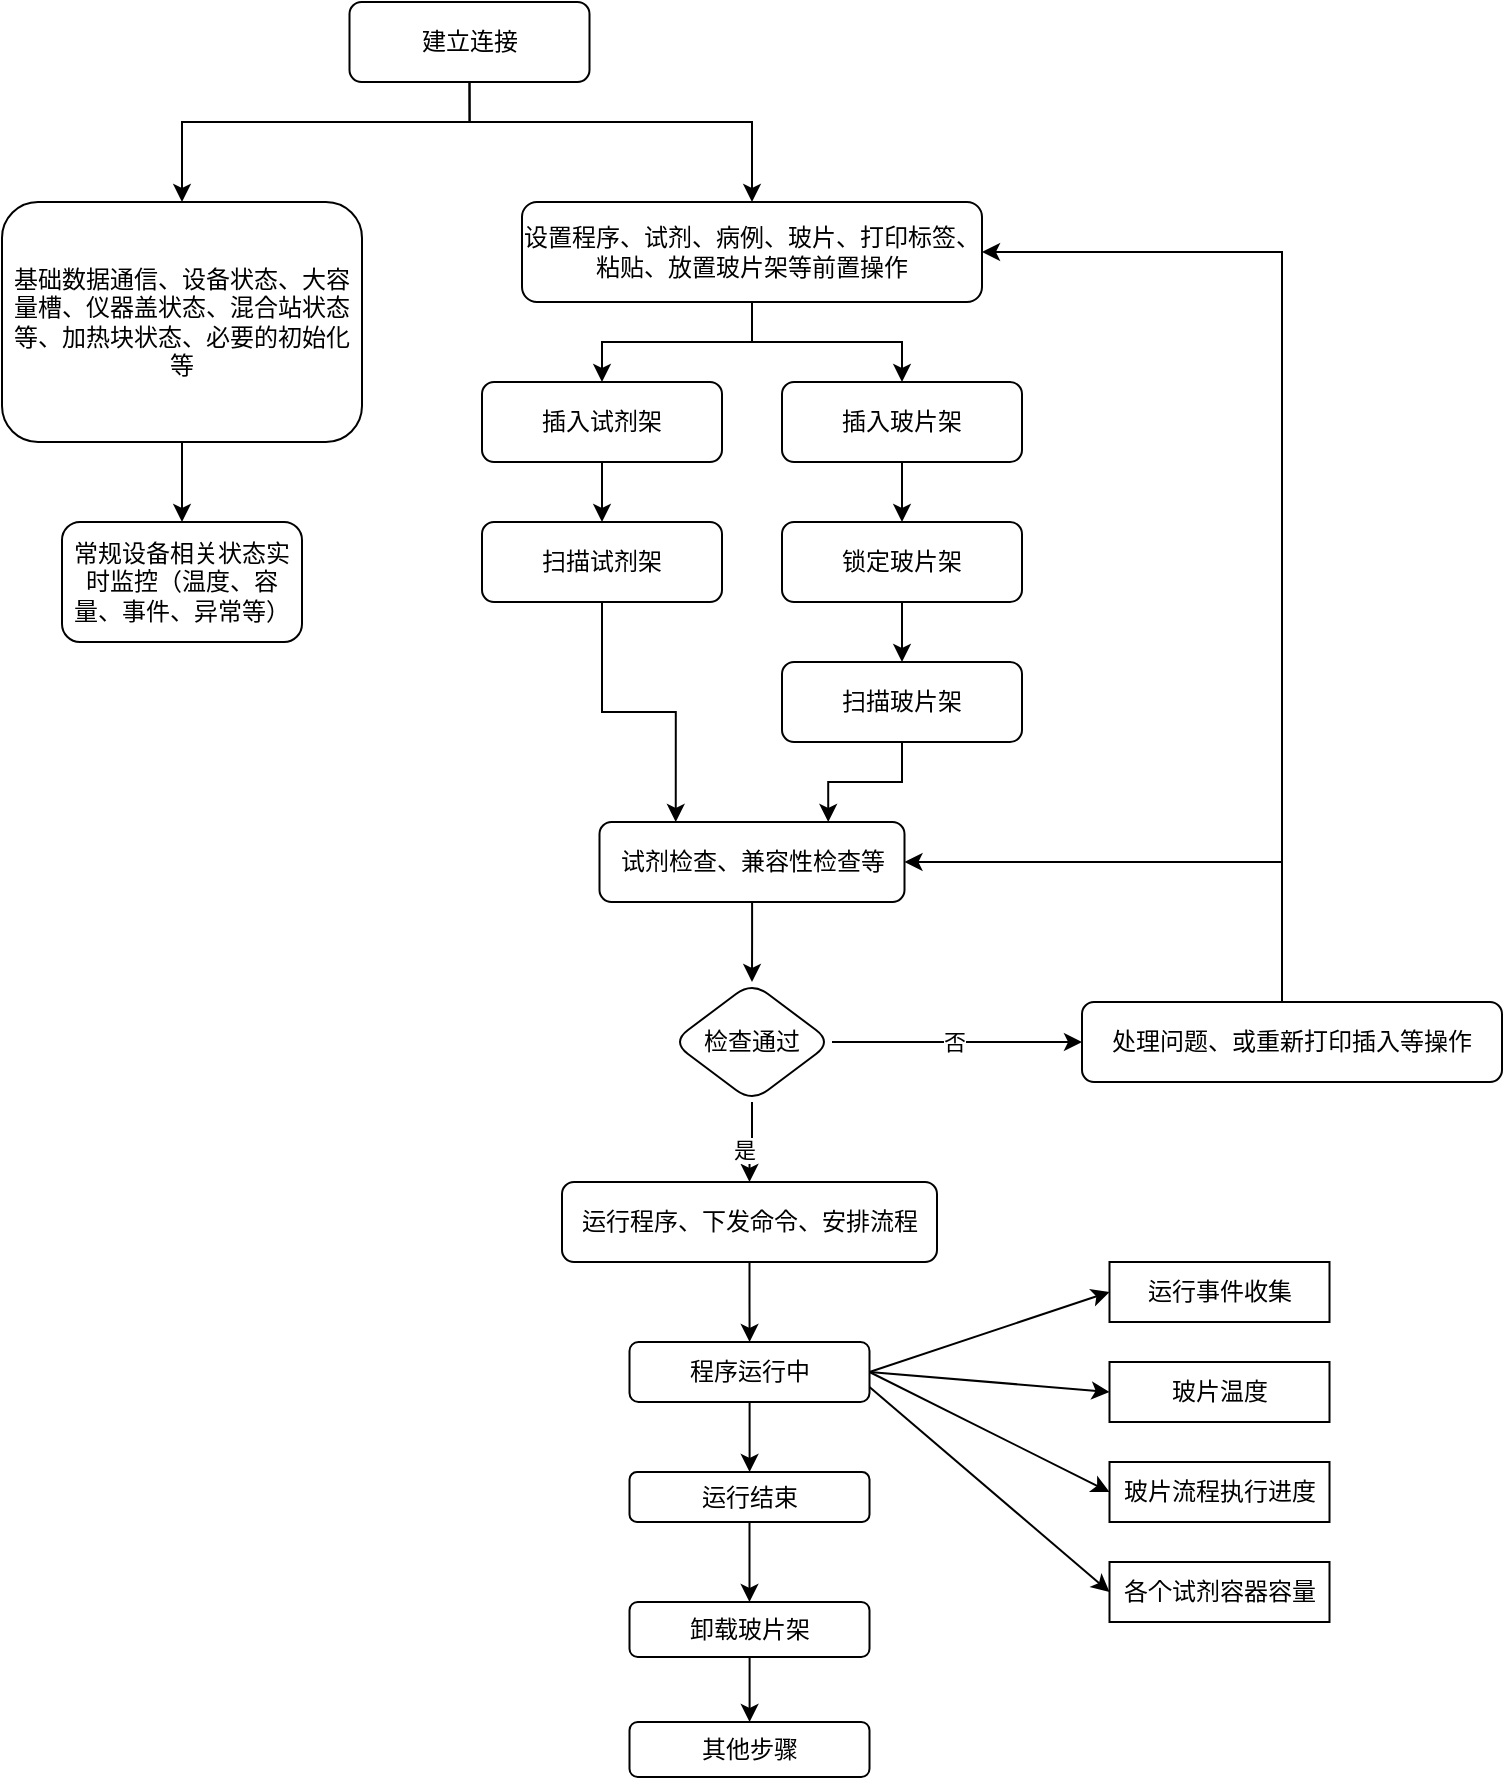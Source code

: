 <mxfile version="24.8.0">
  <diagram id="C5RBs43oDa-KdzZeNtuy" name="Page-1">
    <mxGraphModel dx="1434" dy="746" grid="1" gridSize="10" guides="1" tooltips="1" connect="1" arrows="1" fold="1" page="1" pageScale="1" pageWidth="827" pageHeight="1169" math="0" shadow="0">
      <root>
        <mxCell id="WIyWlLk6GJQsqaUBKTNV-0" />
        <mxCell id="WIyWlLk6GJQsqaUBKTNV-1" parent="WIyWlLk6GJQsqaUBKTNV-0" />
        <mxCell id="mCpJwtPp_-HUknpi7rln-1" value="" style="edgeStyle=orthogonalEdgeStyle;rounded=0;orthogonalLoop=1;jettySize=auto;html=1;" edge="1" parent="WIyWlLk6GJQsqaUBKTNV-1" source="WIyWlLk6GJQsqaUBKTNV-3" target="mCpJwtPp_-HUknpi7rln-0">
          <mxGeometry relative="1" as="geometry" />
        </mxCell>
        <mxCell id="mCpJwtPp_-HUknpi7rln-8" style="edgeStyle=orthogonalEdgeStyle;rounded=0;orthogonalLoop=1;jettySize=auto;html=1;" edge="1" parent="WIyWlLk6GJQsqaUBKTNV-1" source="WIyWlLk6GJQsqaUBKTNV-3" target="mCpJwtPp_-HUknpi7rln-3">
          <mxGeometry relative="1" as="geometry" />
        </mxCell>
        <mxCell id="WIyWlLk6GJQsqaUBKTNV-3" value="设置程序、试剂、病例、玻片、打印标签、粘贴、放置玻片架等前置操作" style="rounded=1;whiteSpace=wrap;html=1;fontSize=12;glass=0;strokeWidth=1;shadow=0;" parent="WIyWlLk6GJQsqaUBKTNV-1" vertex="1">
          <mxGeometry x="310" y="130" width="230" height="50" as="geometry" />
        </mxCell>
        <mxCell id="mCpJwtPp_-HUknpi7rln-26" style="edgeStyle=orthogonalEdgeStyle;rounded=0;orthogonalLoop=1;jettySize=auto;html=1;entryX=0.25;entryY=0;entryDx=0;entryDy=0;" edge="1" parent="WIyWlLk6GJQsqaUBKTNV-1" source="WIyWlLk6GJQsqaUBKTNV-11" target="mCpJwtPp_-HUknpi7rln-25">
          <mxGeometry relative="1" as="geometry" />
        </mxCell>
        <mxCell id="WIyWlLk6GJQsqaUBKTNV-11" value="扫描试剂架" style="rounded=1;whiteSpace=wrap;html=1;fontSize=12;glass=0;strokeWidth=1;shadow=0;" parent="WIyWlLk6GJQsqaUBKTNV-1" vertex="1">
          <mxGeometry x="290" y="290" width="120" height="40" as="geometry" />
        </mxCell>
        <mxCell id="mCpJwtPp_-HUknpi7rln-9" style="edgeStyle=orthogonalEdgeStyle;rounded=0;orthogonalLoop=1;jettySize=auto;html=1;entryX=0.5;entryY=0;entryDx=0;entryDy=0;" edge="1" parent="WIyWlLk6GJQsqaUBKTNV-1" source="mCpJwtPp_-HUknpi7rln-0" target="mCpJwtPp_-HUknpi7rln-7">
          <mxGeometry relative="1" as="geometry" />
        </mxCell>
        <mxCell id="mCpJwtPp_-HUknpi7rln-0" value="插入玻片架" style="whiteSpace=wrap;html=1;rounded=1;glass=0;strokeWidth=1;shadow=0;" vertex="1" parent="WIyWlLk6GJQsqaUBKTNV-1">
          <mxGeometry x="440" y="220" width="120" height="40" as="geometry" />
        </mxCell>
        <mxCell id="mCpJwtPp_-HUknpi7rln-5" value="" style="edgeStyle=orthogonalEdgeStyle;rounded=0;orthogonalLoop=1;jettySize=auto;html=1;" edge="1" parent="WIyWlLk6GJQsqaUBKTNV-1" source="mCpJwtPp_-HUknpi7rln-3" target="WIyWlLk6GJQsqaUBKTNV-11">
          <mxGeometry relative="1" as="geometry" />
        </mxCell>
        <mxCell id="mCpJwtPp_-HUknpi7rln-3" value="插入试剂架" style="whiteSpace=wrap;html=1;rounded=1;glass=0;strokeWidth=1;shadow=0;" vertex="1" parent="WIyWlLk6GJQsqaUBKTNV-1">
          <mxGeometry x="290" y="220" width="120" height="40" as="geometry" />
        </mxCell>
        <mxCell id="mCpJwtPp_-HUknpi7rln-12" style="edgeStyle=orthogonalEdgeStyle;rounded=0;orthogonalLoop=1;jettySize=auto;html=1;entryX=0.5;entryY=0;entryDx=0;entryDy=0;" edge="1" parent="WIyWlLk6GJQsqaUBKTNV-1" source="mCpJwtPp_-HUknpi7rln-7" target="mCpJwtPp_-HUknpi7rln-10">
          <mxGeometry relative="1" as="geometry">
            <mxPoint x="500" y="380" as="targetPoint" />
          </mxGeometry>
        </mxCell>
        <mxCell id="mCpJwtPp_-HUknpi7rln-7" value="锁定玻片架" style="whiteSpace=wrap;html=1;rounded=1;glass=0;strokeWidth=1;shadow=0;" vertex="1" parent="WIyWlLk6GJQsqaUBKTNV-1">
          <mxGeometry x="440" y="290" width="120" height="40" as="geometry" />
        </mxCell>
        <mxCell id="mCpJwtPp_-HUknpi7rln-27" style="edgeStyle=orthogonalEdgeStyle;rounded=0;orthogonalLoop=1;jettySize=auto;html=1;entryX=0.75;entryY=0;entryDx=0;entryDy=0;" edge="1" parent="WIyWlLk6GJQsqaUBKTNV-1" source="mCpJwtPp_-HUknpi7rln-10" target="mCpJwtPp_-HUknpi7rln-25">
          <mxGeometry relative="1" as="geometry" />
        </mxCell>
        <mxCell id="mCpJwtPp_-HUknpi7rln-10" value="扫描玻片架" style="rounded=1;whiteSpace=wrap;html=1;fontSize=12;glass=0;strokeWidth=1;shadow=0;" vertex="1" parent="WIyWlLk6GJQsqaUBKTNV-1">
          <mxGeometry x="440" y="360" width="120" height="40" as="geometry" />
        </mxCell>
        <mxCell id="mCpJwtPp_-HUknpi7rln-37" value="" style="edgeStyle=orthogonalEdgeStyle;rounded=0;orthogonalLoop=1;jettySize=auto;html=1;" edge="1" parent="WIyWlLk6GJQsqaUBKTNV-1" source="mCpJwtPp_-HUknpi7rln-21" target="mCpJwtPp_-HUknpi7rln-36">
          <mxGeometry relative="1" as="geometry" />
        </mxCell>
        <mxCell id="mCpJwtPp_-HUknpi7rln-21" value="运行程序、下发命令、安排流程" style="rounded=1;whiteSpace=wrap;html=1;fontSize=12;glass=0;strokeWidth=1;shadow=0;" vertex="1" parent="WIyWlLk6GJQsqaUBKTNV-1">
          <mxGeometry x="330" y="620" width="187.5" height="40" as="geometry" />
        </mxCell>
        <mxCell id="mCpJwtPp_-HUknpi7rln-24" style="edgeStyle=orthogonalEdgeStyle;rounded=0;orthogonalLoop=1;jettySize=auto;html=1;entryX=0.5;entryY=0;entryDx=0;entryDy=0;" edge="1" parent="WIyWlLk6GJQsqaUBKTNV-1" source="mCpJwtPp_-HUknpi7rln-22" target="mCpJwtPp_-HUknpi7rln-21">
          <mxGeometry relative="1" as="geometry" />
        </mxCell>
        <mxCell id="mCpJwtPp_-HUknpi7rln-31" value="是" style="edgeLabel;html=1;align=center;verticalAlign=middle;resizable=0;points=[];" vertex="1" connectable="0" parent="mCpJwtPp_-HUknpi7rln-24">
          <mxGeometry x="0.2" y="-3" relative="1" as="geometry">
            <mxPoint as="offset" />
          </mxGeometry>
        </mxCell>
        <mxCell id="mCpJwtPp_-HUknpi7rln-33" style="edgeStyle=orthogonalEdgeStyle;rounded=0;orthogonalLoop=1;jettySize=auto;html=1;entryX=0;entryY=0.5;entryDx=0;entryDy=0;" edge="1" parent="WIyWlLk6GJQsqaUBKTNV-1" source="mCpJwtPp_-HUknpi7rln-22" target="mCpJwtPp_-HUknpi7rln-32">
          <mxGeometry relative="1" as="geometry" />
        </mxCell>
        <mxCell id="mCpJwtPp_-HUknpi7rln-58" value="否" style="edgeLabel;html=1;align=center;verticalAlign=middle;resizable=0;points=[];" vertex="1" connectable="0" parent="mCpJwtPp_-HUknpi7rln-33">
          <mxGeometry x="-0.024" relative="1" as="geometry">
            <mxPoint as="offset" />
          </mxGeometry>
        </mxCell>
        <mxCell id="mCpJwtPp_-HUknpi7rln-22" value="检查通过" style="rhombus;whiteSpace=wrap;html=1;rounded=1;glass=0;strokeWidth=1;shadow=0;" vertex="1" parent="WIyWlLk6GJQsqaUBKTNV-1">
          <mxGeometry x="385" y="520" width="80" height="60" as="geometry" />
        </mxCell>
        <mxCell id="mCpJwtPp_-HUknpi7rln-28" value="" style="edgeStyle=orthogonalEdgeStyle;rounded=0;orthogonalLoop=1;jettySize=auto;html=1;" edge="1" parent="WIyWlLk6GJQsqaUBKTNV-1" source="mCpJwtPp_-HUknpi7rln-25" target="mCpJwtPp_-HUknpi7rln-22">
          <mxGeometry relative="1" as="geometry" />
        </mxCell>
        <mxCell id="mCpJwtPp_-HUknpi7rln-25" value="试剂检查、兼容性检查等" style="rounded=1;whiteSpace=wrap;html=1;fontSize=12;glass=0;strokeWidth=1;shadow=0;" vertex="1" parent="WIyWlLk6GJQsqaUBKTNV-1">
          <mxGeometry x="348.75" y="440" width="152.5" height="40" as="geometry" />
        </mxCell>
        <mxCell id="mCpJwtPp_-HUknpi7rln-34" style="edgeStyle=orthogonalEdgeStyle;rounded=0;orthogonalLoop=1;jettySize=auto;html=1;entryX=1;entryY=0.5;entryDx=0;entryDy=0;" edge="1" parent="WIyWlLk6GJQsqaUBKTNV-1" source="mCpJwtPp_-HUknpi7rln-32" target="WIyWlLk6GJQsqaUBKTNV-3">
          <mxGeometry relative="1" as="geometry">
            <Array as="points">
              <mxPoint x="690" y="155" />
            </Array>
          </mxGeometry>
        </mxCell>
        <mxCell id="mCpJwtPp_-HUknpi7rln-35" style="edgeStyle=orthogonalEdgeStyle;rounded=0;orthogonalLoop=1;jettySize=auto;html=1;entryX=1;entryY=0.5;entryDx=0;entryDy=0;" edge="1" parent="WIyWlLk6GJQsqaUBKTNV-1" source="mCpJwtPp_-HUknpi7rln-32" target="mCpJwtPp_-HUknpi7rln-25">
          <mxGeometry relative="1" as="geometry">
            <Array as="points">
              <mxPoint x="690" y="460" />
            </Array>
          </mxGeometry>
        </mxCell>
        <mxCell id="mCpJwtPp_-HUknpi7rln-32" value="处理问题、或重新打印插入等操作" style="rounded=1;whiteSpace=wrap;html=1;fontSize=12;glass=0;strokeWidth=1;shadow=0;" vertex="1" parent="WIyWlLk6GJQsqaUBKTNV-1">
          <mxGeometry x="590" y="530" width="210" height="40" as="geometry" />
        </mxCell>
        <mxCell id="mCpJwtPp_-HUknpi7rln-45" value="" style="edgeStyle=orthogonalEdgeStyle;rounded=0;orthogonalLoop=1;jettySize=auto;html=1;" edge="1" parent="WIyWlLk6GJQsqaUBKTNV-1" source="mCpJwtPp_-HUknpi7rln-36" target="mCpJwtPp_-HUknpi7rln-44">
          <mxGeometry relative="1" as="geometry" />
        </mxCell>
        <mxCell id="mCpJwtPp_-HUknpi7rln-36" value="程序运行中" style="rounded=1;whiteSpace=wrap;html=1;fontSize=12;glass=0;strokeWidth=1;shadow=0;" vertex="1" parent="WIyWlLk6GJQsqaUBKTNV-1">
          <mxGeometry x="363.75" y="700" width="120" height="30" as="geometry" />
        </mxCell>
        <mxCell id="mCpJwtPp_-HUknpi7rln-38" value="运行事件收集" style="rounded=0;whiteSpace=wrap;html=1;" vertex="1" parent="WIyWlLk6GJQsqaUBKTNV-1">
          <mxGeometry x="603.75" y="660" width="110" height="30" as="geometry" />
        </mxCell>
        <mxCell id="mCpJwtPp_-HUknpi7rln-39" value="玻片温度" style="rounded=0;whiteSpace=wrap;html=1;" vertex="1" parent="WIyWlLk6GJQsqaUBKTNV-1">
          <mxGeometry x="603.75" y="710" width="110" height="30" as="geometry" />
        </mxCell>
        <mxCell id="mCpJwtPp_-HUknpi7rln-40" value="玻片流程执行进度" style="rounded=0;whiteSpace=wrap;html=1;" vertex="1" parent="WIyWlLk6GJQsqaUBKTNV-1">
          <mxGeometry x="603.75" y="760" width="110" height="30" as="geometry" />
        </mxCell>
        <mxCell id="mCpJwtPp_-HUknpi7rln-41" value="" style="endArrow=classic;html=1;rounded=0;exitX=1;exitY=0.5;exitDx=0;exitDy=0;entryX=0;entryY=0.5;entryDx=0;entryDy=0;" edge="1" parent="WIyWlLk6GJQsqaUBKTNV-1" source="mCpJwtPp_-HUknpi7rln-36" target="mCpJwtPp_-HUknpi7rln-38">
          <mxGeometry width="50" height="50" relative="1" as="geometry">
            <mxPoint x="623.75" y="850" as="sourcePoint" />
            <mxPoint x="673.75" y="800" as="targetPoint" />
          </mxGeometry>
        </mxCell>
        <mxCell id="mCpJwtPp_-HUknpi7rln-42" value="" style="endArrow=classic;html=1;rounded=0;exitX=1;exitY=0.5;exitDx=0;exitDy=0;entryX=0;entryY=0.5;entryDx=0;entryDy=0;" edge="1" parent="WIyWlLk6GJQsqaUBKTNV-1" source="mCpJwtPp_-HUknpi7rln-36" target="mCpJwtPp_-HUknpi7rln-39">
          <mxGeometry width="50" height="50" relative="1" as="geometry">
            <mxPoint x="493.75" y="725" as="sourcePoint" />
            <mxPoint x="613.75" y="685" as="targetPoint" />
          </mxGeometry>
        </mxCell>
        <mxCell id="mCpJwtPp_-HUknpi7rln-43" value="" style="endArrow=classic;html=1;rounded=0;exitX=1;exitY=0.5;exitDx=0;exitDy=0;entryX=0;entryY=0.5;entryDx=0;entryDy=0;" edge="1" parent="WIyWlLk6GJQsqaUBKTNV-1" source="mCpJwtPp_-HUknpi7rln-36" target="mCpJwtPp_-HUknpi7rln-40">
          <mxGeometry width="50" height="50" relative="1" as="geometry">
            <mxPoint x="503.75" y="735" as="sourcePoint" />
            <mxPoint x="623.75" y="695" as="targetPoint" />
          </mxGeometry>
        </mxCell>
        <mxCell id="mCpJwtPp_-HUknpi7rln-49" value="" style="edgeStyle=orthogonalEdgeStyle;rounded=0;orthogonalLoop=1;jettySize=auto;html=1;" edge="1" parent="WIyWlLk6GJQsqaUBKTNV-1" source="mCpJwtPp_-HUknpi7rln-44" target="mCpJwtPp_-HUknpi7rln-48">
          <mxGeometry relative="1" as="geometry" />
        </mxCell>
        <mxCell id="mCpJwtPp_-HUknpi7rln-44" value="运行结束" style="whiteSpace=wrap;html=1;rounded=1;glass=0;strokeWidth=1;shadow=0;" vertex="1" parent="WIyWlLk6GJQsqaUBKTNV-1">
          <mxGeometry x="363.75" y="765" width="120" height="25" as="geometry" />
        </mxCell>
        <mxCell id="mCpJwtPp_-HUknpi7rln-46" value="各个试剂容器容量" style="rounded=0;whiteSpace=wrap;html=1;" vertex="1" parent="WIyWlLk6GJQsqaUBKTNV-1">
          <mxGeometry x="603.75" y="810" width="110" height="30" as="geometry" />
        </mxCell>
        <mxCell id="mCpJwtPp_-HUknpi7rln-47" value="" style="endArrow=classic;html=1;rounded=0;exitX=1;exitY=0.75;exitDx=0;exitDy=0;entryX=0;entryY=0.5;entryDx=0;entryDy=0;" edge="1" parent="WIyWlLk6GJQsqaUBKTNV-1" source="mCpJwtPp_-HUknpi7rln-36" target="mCpJwtPp_-HUknpi7rln-46">
          <mxGeometry width="50" height="50" relative="1" as="geometry">
            <mxPoint x="623.75" y="650" as="sourcePoint" />
            <mxPoint x="673.75" y="600" as="targetPoint" />
          </mxGeometry>
        </mxCell>
        <mxCell id="mCpJwtPp_-HUknpi7rln-51" value="" style="edgeStyle=orthogonalEdgeStyle;rounded=0;orthogonalLoop=1;jettySize=auto;html=1;" edge="1" parent="WIyWlLk6GJQsqaUBKTNV-1" source="mCpJwtPp_-HUknpi7rln-48" target="mCpJwtPp_-HUknpi7rln-50">
          <mxGeometry relative="1" as="geometry" />
        </mxCell>
        <mxCell id="mCpJwtPp_-HUknpi7rln-48" value="卸载玻片架" style="whiteSpace=wrap;html=1;rounded=1;glass=0;strokeWidth=1;shadow=0;" vertex="1" parent="WIyWlLk6GJQsqaUBKTNV-1">
          <mxGeometry x="363.75" y="830" width="120" height="27.5" as="geometry" />
        </mxCell>
        <mxCell id="mCpJwtPp_-HUknpi7rln-50" value="其他步骤" style="whiteSpace=wrap;html=1;rounded=1;glass=0;strokeWidth=1;shadow=0;" vertex="1" parent="WIyWlLk6GJQsqaUBKTNV-1">
          <mxGeometry x="363.75" y="890" width="120" height="27.5" as="geometry" />
        </mxCell>
        <mxCell id="mCpJwtPp_-HUknpi7rln-56" style="edgeStyle=orthogonalEdgeStyle;rounded=0;orthogonalLoop=1;jettySize=auto;html=1;entryX=0.5;entryY=0;entryDx=0;entryDy=0;exitX=0.5;exitY=1;exitDx=0;exitDy=0;" edge="1" parent="WIyWlLk6GJQsqaUBKTNV-1" source="mCpJwtPp_-HUknpi7rln-52" target="mCpJwtPp_-HUknpi7rln-54">
          <mxGeometry relative="1" as="geometry">
            <Array as="points">
              <mxPoint x="284" y="90" />
              <mxPoint x="140" y="90" />
            </Array>
          </mxGeometry>
        </mxCell>
        <mxCell id="mCpJwtPp_-HUknpi7rln-52" value="建立连接" style="whiteSpace=wrap;html=1;rounded=1;glass=0;strokeWidth=1;shadow=0;" vertex="1" parent="WIyWlLk6GJQsqaUBKTNV-1">
          <mxGeometry x="223.75" y="30" width="120" height="40" as="geometry" />
        </mxCell>
        <mxCell id="mCpJwtPp_-HUknpi7rln-60" value="" style="edgeStyle=orthogonalEdgeStyle;rounded=0;orthogonalLoop=1;jettySize=auto;html=1;" edge="1" parent="WIyWlLk6GJQsqaUBKTNV-1" source="mCpJwtPp_-HUknpi7rln-54" target="mCpJwtPp_-HUknpi7rln-59">
          <mxGeometry relative="1" as="geometry" />
        </mxCell>
        <mxCell id="mCpJwtPp_-HUknpi7rln-54" value="基础数据通信、设备状态、大容量槽、仪器盖状态、混合站状态等、加热块状态、必要的初始化等" style="whiteSpace=wrap;html=1;rounded=1;glass=0;strokeWidth=1;shadow=0;" vertex="1" parent="WIyWlLk6GJQsqaUBKTNV-1">
          <mxGeometry x="50" y="130" width="180" height="120" as="geometry" />
        </mxCell>
        <mxCell id="mCpJwtPp_-HUknpi7rln-57" style="edgeStyle=orthogonalEdgeStyle;rounded=0;orthogonalLoop=1;jettySize=auto;html=1;entryX=0.5;entryY=0;entryDx=0;entryDy=0;exitX=0.5;exitY=1;exitDx=0;exitDy=0;" edge="1" parent="WIyWlLk6GJQsqaUBKTNV-1" source="mCpJwtPp_-HUknpi7rln-52" target="WIyWlLk6GJQsqaUBKTNV-3">
          <mxGeometry relative="1" as="geometry">
            <mxPoint x="294" y="80" as="sourcePoint" />
            <mxPoint x="150" y="170" as="targetPoint" />
            <Array as="points">
              <mxPoint x="284" y="90" />
              <mxPoint x="425" y="90" />
            </Array>
          </mxGeometry>
        </mxCell>
        <mxCell id="mCpJwtPp_-HUknpi7rln-59" value="常规设备相关状态实时监控（温度、容量、事件、异常等）&lt;span class=&quot;eusoft-eudic-chrome-extension-translate-content&quot;&gt;&lt;/span&gt;" style="whiteSpace=wrap;html=1;rounded=1;glass=0;strokeWidth=1;shadow=0;" vertex="1" parent="WIyWlLk6GJQsqaUBKTNV-1">
          <mxGeometry x="80" y="290" width="120" height="60" as="geometry" />
        </mxCell>
      </root>
    </mxGraphModel>
  </diagram>
</mxfile>
